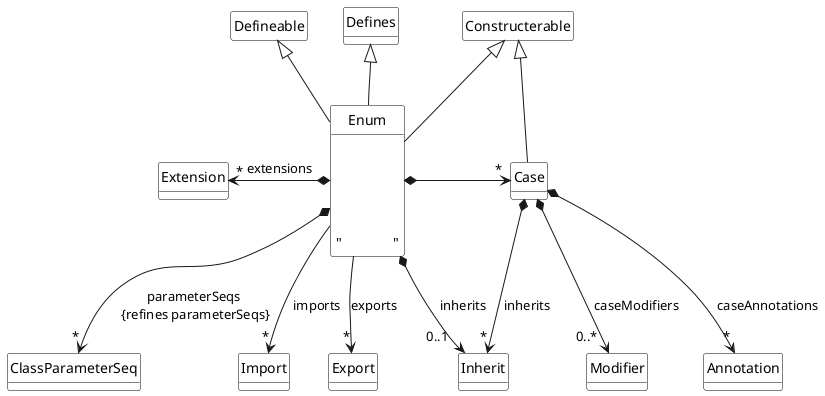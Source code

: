 @startuml Enum 
class Enum extends Defineable, Constructerable, Defines {
    \n 
    \n 
    \n"              "
}

class Case extends Constructerable {

}

Enum --> "*" Import : imports
Enum --> "*" Export : exports
Enum *--left> "0..1  " Inherit : "inherits"
Enum *--left> "*" Extension : "extensions"
Enum *--> "*" ClassParameterSeq : parameterSeqs \n{refines parameterSeqs}
Enum *--right> "*"Case 
Case *--> "*" Inherit : inherits
Case *--> "   0..* " Modifier : caseModifiers
Case *--> "*" Annotation : caseAnnotations

hide class circle
hide class methods
hide Defineable members
hide Constructerable members 

skinparam class {
    BackgroundColor White
    ArrowColor Black
    BorderColor Black
}



@enduml
